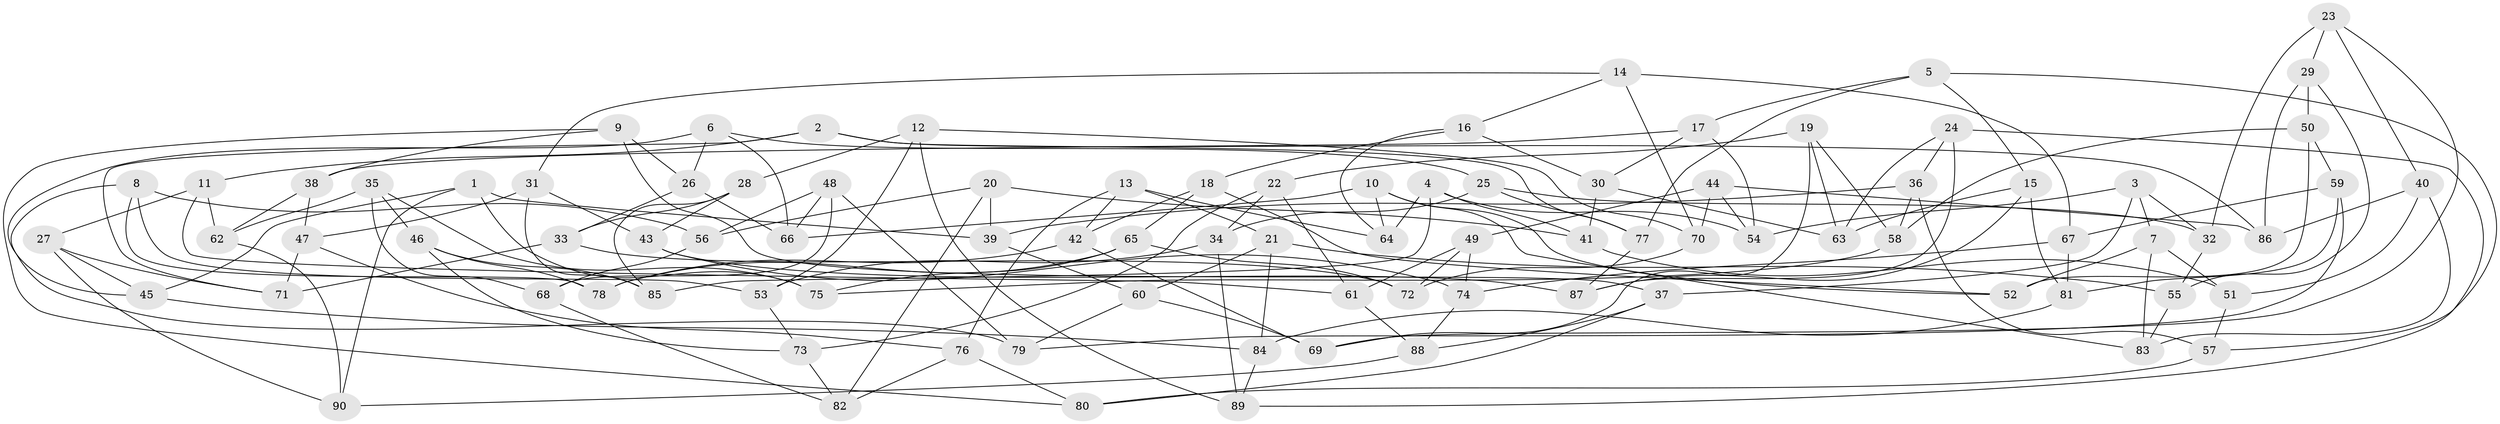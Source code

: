 // coarse degree distribution, {5: 0.16666666666666666, 8: 0.1111111111111111, 9: 0.05555555555555555, 6: 0.1388888888888889, 12: 0.05555555555555555, 7: 0.1111111111111111, 3: 0.1111111111111111, 10: 0.05555555555555555, 4: 0.19444444444444445}
// Generated by graph-tools (version 1.1) at 2025/20/03/04/25 18:20:51]
// undirected, 90 vertices, 180 edges
graph export_dot {
graph [start="1"]
  node [color=gray90,style=filled];
  1;
  2;
  3;
  4;
  5;
  6;
  7;
  8;
  9;
  10;
  11;
  12;
  13;
  14;
  15;
  16;
  17;
  18;
  19;
  20;
  21;
  22;
  23;
  24;
  25;
  26;
  27;
  28;
  29;
  30;
  31;
  32;
  33;
  34;
  35;
  36;
  37;
  38;
  39;
  40;
  41;
  42;
  43;
  44;
  45;
  46;
  47;
  48;
  49;
  50;
  51;
  52;
  53;
  54;
  55;
  56;
  57;
  58;
  59;
  60;
  61;
  62;
  63;
  64;
  65;
  66;
  67;
  68;
  69;
  70;
  71;
  72;
  73;
  74;
  75;
  76;
  77;
  78;
  79;
  80;
  81;
  82;
  83;
  84;
  85;
  86;
  87;
  88;
  89;
  90;
  1 -- 39;
  1 -- 75;
  1 -- 45;
  1 -- 90;
  2 -- 11;
  2 -- 77;
  2 -- 86;
  2 -- 71;
  3 -- 7;
  3 -- 54;
  3 -- 37;
  3 -- 32;
  4 -- 41;
  4 -- 64;
  4 -- 85;
  4 -- 54;
  5 -- 17;
  5 -- 15;
  5 -- 77;
  5 -- 57;
  6 -- 25;
  6 -- 26;
  6 -- 66;
  6 -- 45;
  7 -- 51;
  7 -- 52;
  7 -- 83;
  8 -- 53;
  8 -- 56;
  8 -- 78;
  8 -- 79;
  9 -- 26;
  9 -- 80;
  9 -- 37;
  9 -- 38;
  10 -- 83;
  10 -- 66;
  10 -- 64;
  10 -- 52;
  11 -- 27;
  11 -- 61;
  11 -- 62;
  12 -- 53;
  12 -- 89;
  12 -- 28;
  12 -- 70;
  13 -- 42;
  13 -- 64;
  13 -- 76;
  13 -- 21;
  14 -- 67;
  14 -- 70;
  14 -- 31;
  14 -- 16;
  15 -- 81;
  15 -- 87;
  15 -- 63;
  16 -- 64;
  16 -- 18;
  16 -- 30;
  17 -- 30;
  17 -- 38;
  17 -- 54;
  18 -- 65;
  18 -- 42;
  18 -- 52;
  19 -- 58;
  19 -- 22;
  19 -- 63;
  19 -- 69;
  20 -- 39;
  20 -- 41;
  20 -- 82;
  20 -- 56;
  21 -- 60;
  21 -- 84;
  21 -- 55;
  22 -- 61;
  22 -- 34;
  22 -- 73;
  23 -- 29;
  23 -- 69;
  23 -- 40;
  23 -- 32;
  24 -- 63;
  24 -- 87;
  24 -- 89;
  24 -- 36;
  25 -- 77;
  25 -- 34;
  25 -- 32;
  26 -- 66;
  26 -- 33;
  27 -- 90;
  27 -- 71;
  27 -- 45;
  28 -- 85;
  28 -- 33;
  28 -- 43;
  29 -- 55;
  29 -- 86;
  29 -- 50;
  30 -- 41;
  30 -- 63;
  31 -- 85;
  31 -- 43;
  31 -- 47;
  32 -- 55;
  33 -- 72;
  33 -- 71;
  34 -- 89;
  34 -- 53;
  35 -- 46;
  35 -- 68;
  35 -- 75;
  35 -- 62;
  36 -- 57;
  36 -- 39;
  36 -- 58;
  37 -- 80;
  37 -- 88;
  38 -- 47;
  38 -- 62;
  39 -- 60;
  40 -- 86;
  40 -- 51;
  40 -- 83;
  41 -- 51;
  42 -- 78;
  42 -- 69;
  43 -- 74;
  43 -- 87;
  44 -- 54;
  44 -- 49;
  44 -- 86;
  44 -- 70;
  45 -- 84;
  46 -- 85;
  46 -- 78;
  46 -- 73;
  47 -- 71;
  47 -- 76;
  48 -- 56;
  48 -- 68;
  48 -- 66;
  48 -- 79;
  49 -- 61;
  49 -- 72;
  49 -- 74;
  50 -- 59;
  50 -- 58;
  50 -- 52;
  51 -- 57;
  53 -- 73;
  55 -- 83;
  56 -- 68;
  57 -- 80;
  58 -- 75;
  59 -- 79;
  59 -- 67;
  59 -- 81;
  60 -- 79;
  60 -- 69;
  61 -- 88;
  62 -- 90;
  65 -- 78;
  65 -- 72;
  65 -- 75;
  67 -- 81;
  67 -- 74;
  68 -- 82;
  70 -- 72;
  73 -- 82;
  74 -- 88;
  76 -- 80;
  76 -- 82;
  77 -- 87;
  81 -- 84;
  84 -- 89;
  88 -- 90;
}
